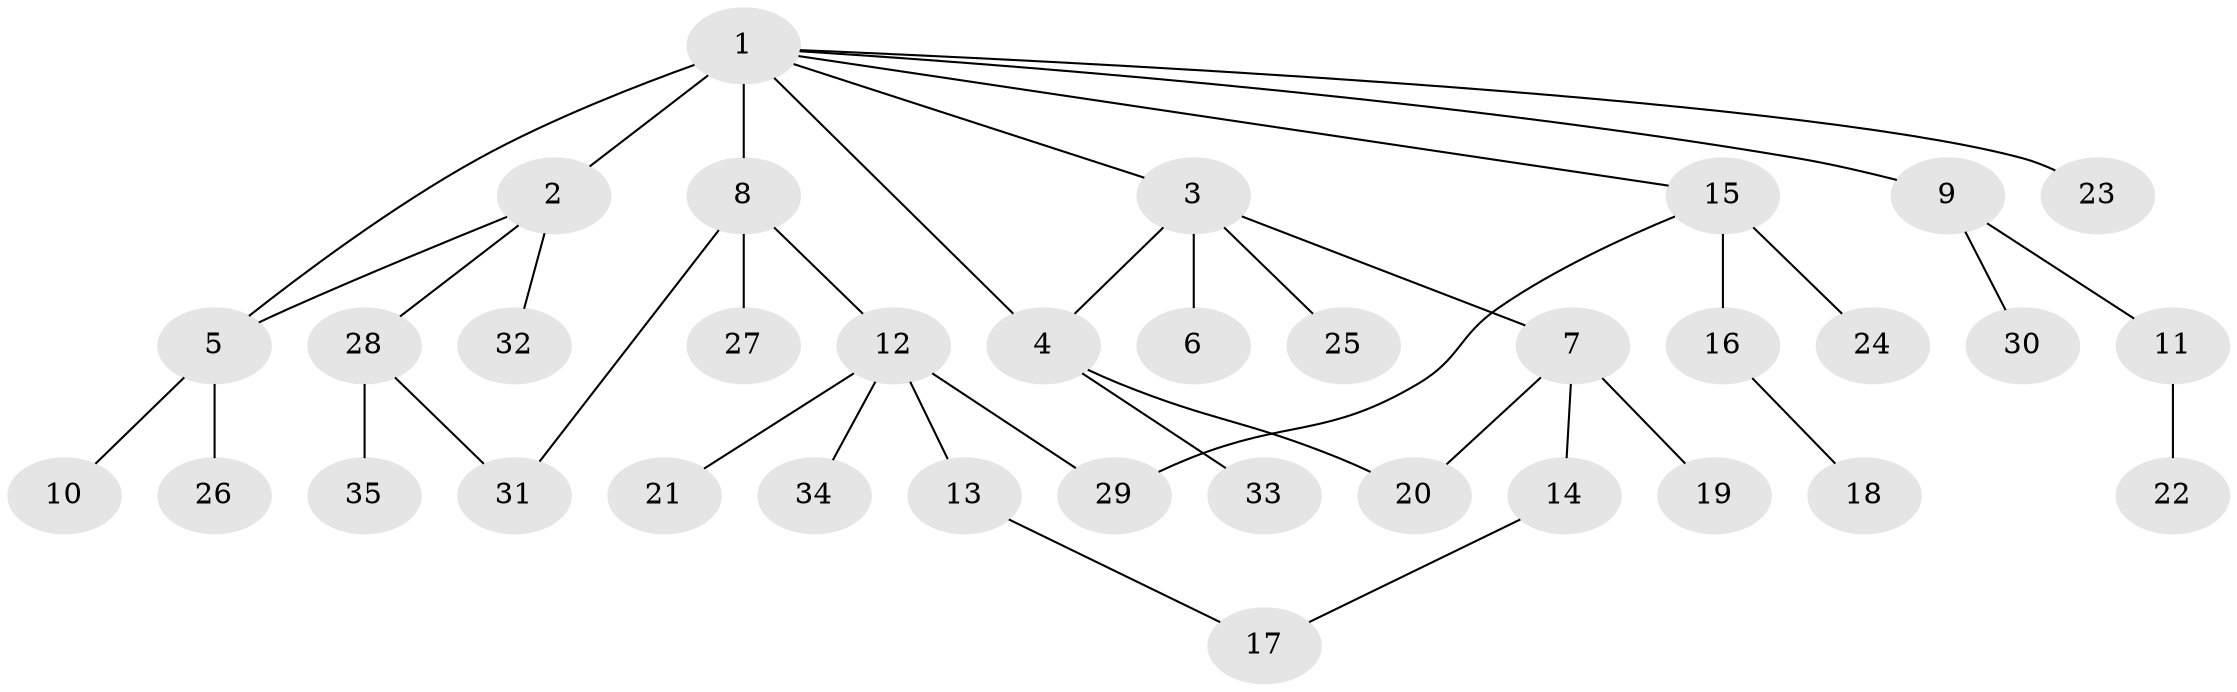 // original degree distribution, {4: 0.14285714285714285, 7: 0.014285714285714285, 6: 0.02857142857142857, 2: 0.34285714285714286, 3: 0.08571428571428572, 1: 0.38571428571428573}
// Generated by graph-tools (version 1.1) at 2025/34/03/09/25 02:34:22]
// undirected, 35 vertices, 40 edges
graph export_dot {
graph [start="1"]
  node [color=gray90,style=filled];
  1;
  2;
  3;
  4;
  5;
  6;
  7;
  8;
  9;
  10;
  11;
  12;
  13;
  14;
  15;
  16;
  17;
  18;
  19;
  20;
  21;
  22;
  23;
  24;
  25;
  26;
  27;
  28;
  29;
  30;
  31;
  32;
  33;
  34;
  35;
  1 -- 2 [weight=3.0];
  1 -- 3 [weight=1.0];
  1 -- 4 [weight=1.0];
  1 -- 5 [weight=2.0];
  1 -- 8 [weight=1.0];
  1 -- 9 [weight=1.0];
  1 -- 15 [weight=1.0];
  1 -- 23 [weight=1.0];
  2 -- 5 [weight=1.0];
  2 -- 28 [weight=1.0];
  2 -- 32 [weight=1.0];
  3 -- 4 [weight=1.0];
  3 -- 6 [weight=1.0];
  3 -- 7 [weight=1.0];
  3 -- 25 [weight=1.0];
  4 -- 20 [weight=1.0];
  4 -- 33 [weight=1.0];
  5 -- 10 [weight=1.0];
  5 -- 26 [weight=3.0];
  7 -- 14 [weight=1.0];
  7 -- 19 [weight=1.0];
  7 -- 20 [weight=1.0];
  8 -- 12 [weight=1.0];
  8 -- 27 [weight=2.0];
  8 -- 31 [weight=1.0];
  9 -- 11 [weight=1.0];
  9 -- 30 [weight=1.0];
  11 -- 22 [weight=2.0];
  12 -- 13 [weight=1.0];
  12 -- 21 [weight=1.0];
  12 -- 29 [weight=1.0];
  12 -- 34 [weight=1.0];
  13 -- 17 [weight=1.0];
  14 -- 17 [weight=1.0];
  15 -- 16 [weight=1.0];
  15 -- 24 [weight=2.0];
  15 -- 29 [weight=1.0];
  16 -- 18 [weight=1.0];
  28 -- 31 [weight=1.0];
  28 -- 35 [weight=1.0];
}
